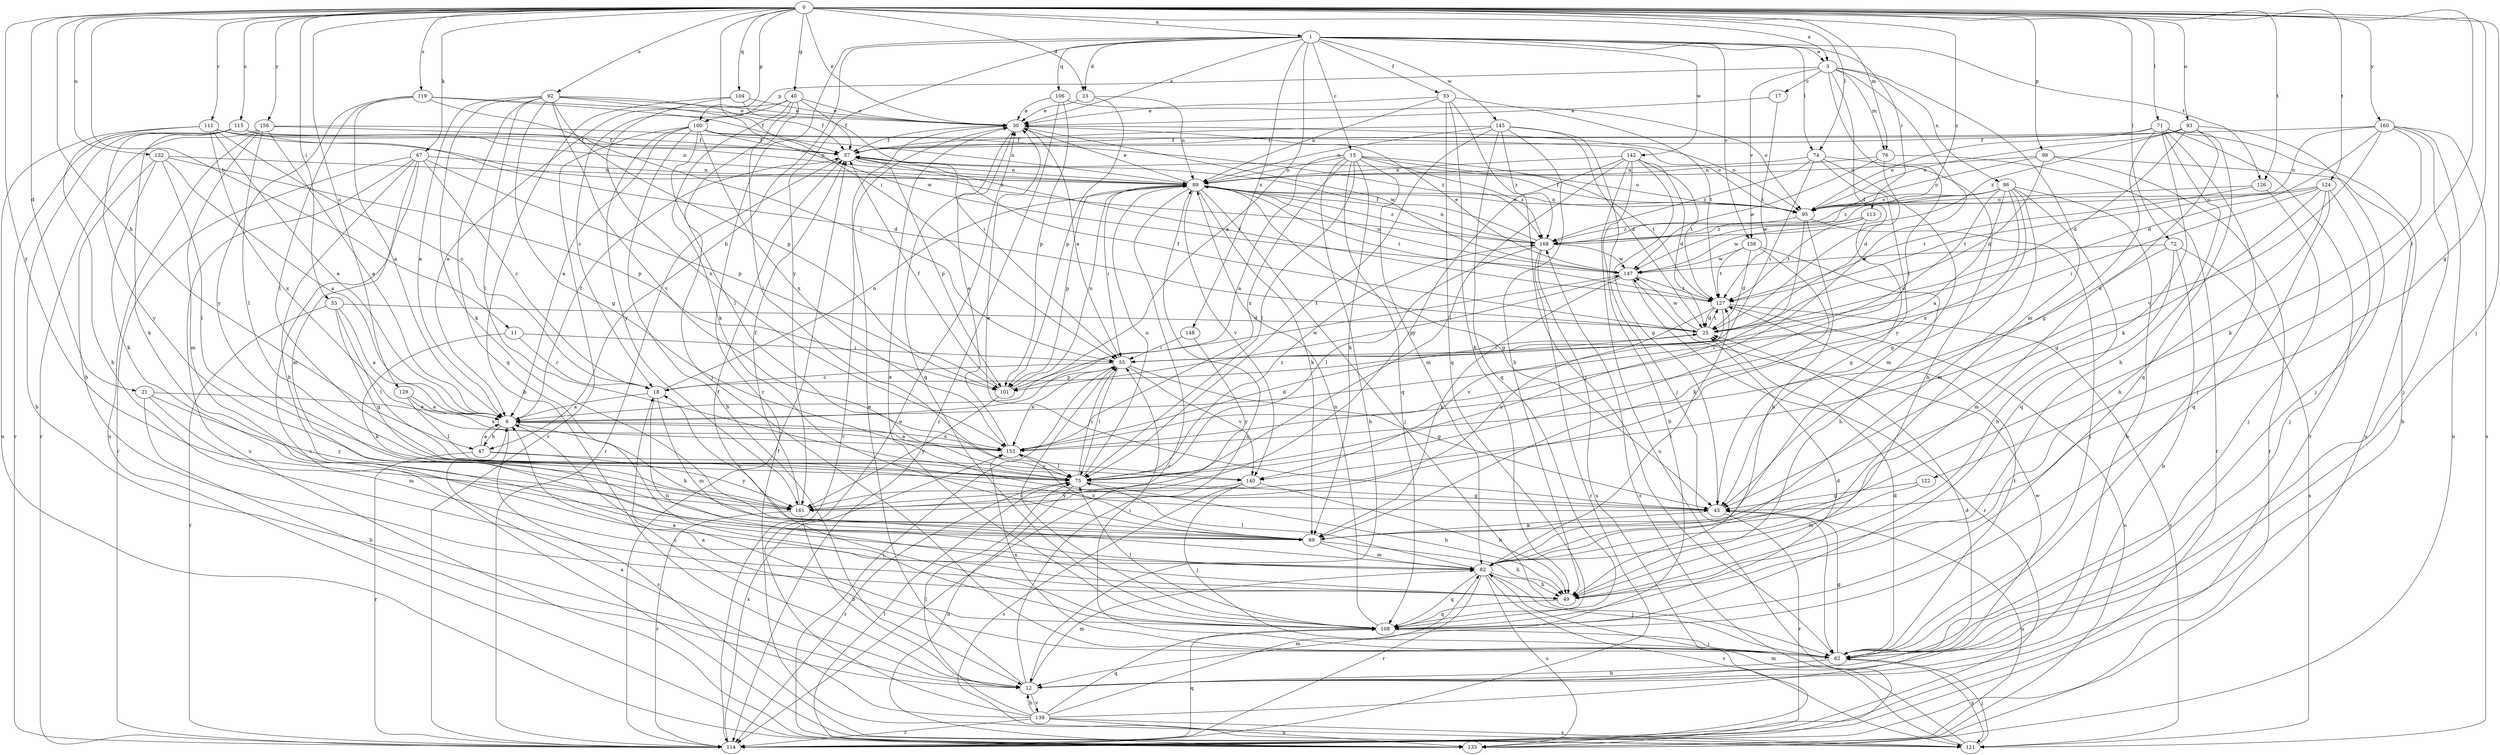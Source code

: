 strict digraph  {
0;
1;
3;
6;
11;
12;
15;
17;
18;
21;
23;
25;
30;
33;
37;
40;
43;
47;
49;
53;
55;
62;
67;
69;
71;
72;
74;
75;
76;
82;
86;
89;
92;
93;
95;
98;
100;
101;
104;
106;
108;
111;
113;
114;
115;
119;
121;
122;
124;
126;
127;
129;
132;
133;
138;
139;
140;
142;
145;
147;
148;
153;
156;
160;
161;
168;
0 -> 1  [label=a];
0 -> 3  [label=a];
0 -> 11  [label=b];
0 -> 21  [label=d];
0 -> 23  [label=d];
0 -> 30  [label=e];
0 -> 40  [label=g];
0 -> 43  [label=g];
0 -> 47  [label=h];
0 -> 53  [label=i];
0 -> 55  [label=i];
0 -> 62  [label=j];
0 -> 67  [label=k];
0 -> 71  [label=l];
0 -> 72  [label=l];
0 -> 74  [label=l];
0 -> 76  [label=m];
0 -> 92  [label=o];
0 -> 93  [label=o];
0 -> 98  [label=p];
0 -> 100  [label=p];
0 -> 104  [label=q];
0 -> 111  [label=r];
0 -> 115  [label=s];
0 -> 119  [label=s];
0 -> 122  [label=t];
0 -> 124  [label=t];
0 -> 126  [label=t];
0 -> 129  [label=u];
0 -> 132  [label=u];
0 -> 156  [label=y];
0 -> 160  [label=y];
0 -> 161  [label=y];
0 -> 168  [label=z];
1 -> 3  [label=a];
1 -> 6  [label=a];
1 -> 15  [label=c];
1 -> 23  [label=d];
1 -> 30  [label=e];
1 -> 33  [label=f];
1 -> 47  [label=h];
1 -> 74  [label=l];
1 -> 106  [label=q];
1 -> 113  [label=r];
1 -> 114  [label=r];
1 -> 126  [label=t];
1 -> 138  [label=v];
1 -> 142  [label=w];
1 -> 145  [label=w];
1 -> 148  [label=x];
1 -> 161  [label=y];
3 -> 17  [label=c];
3 -> 25  [label=d];
3 -> 75  [label=l];
3 -> 76  [label=m];
3 -> 82  [label=m];
3 -> 86  [label=n];
3 -> 100  [label=p];
3 -> 138  [label=v];
3 -> 153  [label=x];
6 -> 37  [label=f];
6 -> 47  [label=h];
6 -> 69  [label=k];
6 -> 121  [label=s];
6 -> 153  [label=x];
11 -> 18  [label=c];
11 -> 55  [label=i];
11 -> 69  [label=k];
12 -> 18  [label=c];
12 -> 25  [label=d];
12 -> 30  [label=e];
12 -> 82  [label=m];
12 -> 89  [label=n];
12 -> 139  [label=v];
15 -> 6  [label=a];
15 -> 12  [label=b];
15 -> 69  [label=k];
15 -> 75  [label=l];
15 -> 82  [label=m];
15 -> 89  [label=n];
15 -> 95  [label=o];
15 -> 108  [label=q];
15 -> 127  [label=t];
15 -> 153  [label=x];
15 -> 168  [label=z];
17 -> 30  [label=e];
17 -> 127  [label=t];
18 -> 6  [label=a];
18 -> 49  [label=h];
18 -> 82  [label=m];
18 -> 89  [label=n];
21 -> 6  [label=a];
21 -> 12  [label=b];
21 -> 82  [label=m];
21 -> 161  [label=y];
23 -> 30  [label=e];
23 -> 89  [label=n];
23 -> 101  [label=p];
25 -> 37  [label=f];
25 -> 55  [label=i];
25 -> 127  [label=t];
25 -> 147  [label=w];
30 -> 37  [label=f];
30 -> 95  [label=o];
30 -> 108  [label=q];
30 -> 114  [label=r];
30 -> 147  [label=w];
33 -> 30  [label=e];
33 -> 49  [label=h];
33 -> 62  [label=j];
33 -> 89  [label=n];
33 -> 108  [label=q];
33 -> 127  [label=t];
37 -> 89  [label=n];
37 -> 101  [label=p];
37 -> 114  [label=r];
40 -> 6  [label=a];
40 -> 18  [label=c];
40 -> 30  [label=e];
40 -> 37  [label=f];
40 -> 62  [label=j];
40 -> 69  [label=k];
40 -> 75  [label=l];
43 -> 30  [label=e];
43 -> 69  [label=k];
43 -> 114  [label=r];
43 -> 133  [label=u];
47 -> 6  [label=a];
47 -> 114  [label=r];
47 -> 140  [label=v];
47 -> 161  [label=y];
49 -> 108  [label=q];
53 -> 6  [label=a];
53 -> 25  [label=d];
53 -> 43  [label=g];
53 -> 75  [label=l];
53 -> 114  [label=r];
55 -> 18  [label=c];
55 -> 30  [label=e];
55 -> 43  [label=g];
55 -> 75  [label=l];
55 -> 101  [label=p];
55 -> 140  [label=v];
55 -> 153  [label=x];
62 -> 6  [label=a];
62 -> 12  [label=b];
62 -> 25  [label=d];
62 -> 43  [label=g];
62 -> 55  [label=i];
62 -> 121  [label=s];
62 -> 127  [label=t];
62 -> 153  [label=x];
67 -> 18  [label=c];
67 -> 49  [label=h];
67 -> 82  [label=m];
67 -> 89  [label=n];
67 -> 101  [label=p];
67 -> 114  [label=r];
67 -> 121  [label=s];
67 -> 133  [label=u];
69 -> 18  [label=c];
69 -> 49  [label=h];
69 -> 82  [label=m];
69 -> 153  [label=x];
71 -> 37  [label=f];
71 -> 43  [label=g];
71 -> 49  [label=h];
71 -> 62  [label=j];
71 -> 69  [label=k];
71 -> 95  [label=o];
71 -> 114  [label=r];
71 -> 133  [label=u];
72 -> 12  [label=b];
72 -> 49  [label=h];
72 -> 82  [label=m];
72 -> 121  [label=s];
72 -> 147  [label=w];
74 -> 49  [label=h];
74 -> 55  [label=i];
74 -> 82  [label=m];
74 -> 89  [label=n];
74 -> 161  [label=y];
74 -> 168  [label=z];
75 -> 43  [label=g];
75 -> 49  [label=h];
75 -> 55  [label=i];
75 -> 89  [label=n];
75 -> 114  [label=r];
75 -> 133  [label=u];
75 -> 168  [label=z];
76 -> 25  [label=d];
76 -> 89  [label=n];
76 -> 114  [label=r];
76 -> 147  [label=w];
82 -> 49  [label=h];
82 -> 62  [label=j];
82 -> 75  [label=l];
82 -> 108  [label=q];
82 -> 114  [label=r];
82 -> 121  [label=s];
82 -> 127  [label=t];
82 -> 133  [label=u];
86 -> 6  [label=a];
86 -> 12  [label=b];
86 -> 18  [label=c];
86 -> 43  [label=g];
86 -> 82  [label=m];
86 -> 95  [label=o];
86 -> 108  [label=q];
86 -> 147  [label=w];
86 -> 153  [label=x];
86 -> 168  [label=z];
89 -> 30  [label=e];
89 -> 43  [label=g];
89 -> 55  [label=i];
89 -> 62  [label=j];
89 -> 69  [label=k];
89 -> 95  [label=o];
89 -> 101  [label=p];
89 -> 114  [label=r];
89 -> 127  [label=t];
89 -> 140  [label=v];
89 -> 168  [label=z];
92 -> 6  [label=a];
92 -> 30  [label=e];
92 -> 37  [label=f];
92 -> 43  [label=g];
92 -> 69  [label=k];
92 -> 75  [label=l];
92 -> 101  [label=p];
92 -> 108  [label=q];
92 -> 140  [label=v];
92 -> 147  [label=w];
93 -> 25  [label=d];
93 -> 37  [label=f];
93 -> 62  [label=j];
93 -> 95  [label=o];
93 -> 108  [label=q];
93 -> 153  [label=x];
93 -> 168  [label=z];
95 -> 37  [label=f];
95 -> 49  [label=h];
95 -> 62  [label=j];
95 -> 75  [label=l];
95 -> 89  [label=n];
95 -> 168  [label=z];
98 -> 12  [label=b];
98 -> 25  [label=d];
98 -> 89  [label=n];
98 -> 95  [label=o];
98 -> 114  [label=r];
100 -> 6  [label=a];
100 -> 12  [label=b];
100 -> 37  [label=f];
100 -> 75  [label=l];
100 -> 95  [label=o];
100 -> 114  [label=r];
100 -> 153  [label=x];
100 -> 161  [label=y];
100 -> 168  [label=z];
101 -> 37  [label=f];
101 -> 89  [label=n];
101 -> 147  [label=w];
101 -> 161  [label=y];
104 -> 12  [label=b];
104 -> 30  [label=e];
104 -> 55  [label=i];
104 -> 153  [label=x];
106 -> 30  [label=e];
106 -> 95  [label=o];
106 -> 101  [label=p];
106 -> 114  [label=r];
108 -> 6  [label=a];
108 -> 25  [label=d];
108 -> 30  [label=e];
108 -> 37  [label=f];
108 -> 55  [label=i];
108 -> 62  [label=j];
108 -> 75  [label=l];
108 -> 89  [label=n];
111 -> 6  [label=a];
111 -> 18  [label=c];
111 -> 37  [label=f];
111 -> 49  [label=h];
111 -> 89  [label=n];
111 -> 133  [label=u];
111 -> 153  [label=x];
111 -> 168  [label=z];
113 -> 43  [label=g];
113 -> 127  [label=t];
113 -> 147  [label=w];
113 -> 168  [label=z];
114 -> 108  [label=q];
114 -> 153  [label=x];
115 -> 12  [label=b];
115 -> 25  [label=d];
115 -> 37  [label=f];
115 -> 69  [label=k];
115 -> 89  [label=n];
115 -> 114  [label=r];
115 -> 161  [label=y];
119 -> 6  [label=a];
119 -> 30  [label=e];
119 -> 37  [label=f];
119 -> 55  [label=i];
119 -> 75  [label=l];
119 -> 161  [label=y];
121 -> 37  [label=f];
121 -> 62  [label=j];
121 -> 82  [label=m];
121 -> 168  [label=z];
122 -> 43  [label=g];
122 -> 82  [label=m];
124 -> 43  [label=g];
124 -> 49  [label=h];
124 -> 55  [label=i];
124 -> 62  [label=j];
124 -> 95  [label=o];
124 -> 108  [label=q];
124 -> 127  [label=t];
126 -> 62  [label=j];
126 -> 95  [label=o];
126 -> 127  [label=t];
127 -> 25  [label=d];
127 -> 37  [label=f];
127 -> 121  [label=s];
127 -> 133  [label=u];
127 -> 140  [label=v];
127 -> 161  [label=y];
129 -> 6  [label=a];
129 -> 75  [label=l];
129 -> 153  [label=x];
132 -> 6  [label=a];
132 -> 49  [label=h];
132 -> 69  [label=k];
132 -> 75  [label=l];
132 -> 89  [label=n];
132 -> 101  [label=p];
133 -> 55  [label=i];
133 -> 75  [label=l];
138 -> 25  [label=d];
138 -> 49  [label=h];
138 -> 69  [label=k];
138 -> 127  [label=t];
138 -> 147  [label=w];
139 -> 6  [label=a];
139 -> 12  [label=b];
139 -> 30  [label=e];
139 -> 75  [label=l];
139 -> 82  [label=m];
139 -> 108  [label=q];
139 -> 114  [label=r];
139 -> 121  [label=s];
139 -> 133  [label=u];
139 -> 147  [label=w];
140 -> 49  [label=h];
140 -> 62  [label=j];
140 -> 121  [label=s];
140 -> 161  [label=y];
142 -> 12  [label=b];
142 -> 25  [label=d];
142 -> 43  [label=g];
142 -> 75  [label=l];
142 -> 89  [label=n];
142 -> 127  [label=t];
142 -> 133  [label=u];
142 -> 161  [label=y];
145 -> 25  [label=d];
145 -> 37  [label=f];
145 -> 49  [label=h];
145 -> 62  [label=j];
145 -> 75  [label=l];
145 -> 89  [label=n];
145 -> 108  [label=q];
145 -> 168  [label=z];
147 -> 30  [label=e];
147 -> 69  [label=k];
147 -> 89  [label=n];
147 -> 101  [label=p];
147 -> 114  [label=r];
147 -> 127  [label=t];
148 -> 55  [label=i];
148 -> 161  [label=y];
153 -> 6  [label=a];
153 -> 25  [label=d];
153 -> 30  [label=e];
153 -> 75  [label=l];
156 -> 6  [label=a];
156 -> 37  [label=f];
156 -> 75  [label=l];
156 -> 82  [label=m];
156 -> 89  [label=n];
156 -> 114  [label=r];
156 -> 133  [label=u];
160 -> 25  [label=d];
160 -> 37  [label=f];
160 -> 62  [label=j];
160 -> 69  [label=k];
160 -> 95  [label=o];
160 -> 121  [label=s];
160 -> 133  [label=u];
160 -> 140  [label=v];
161 -> 12  [label=b];
161 -> 37  [label=f];
161 -> 114  [label=r];
168 -> 37  [label=f];
168 -> 75  [label=l];
168 -> 89  [label=n];
168 -> 114  [label=r];
168 -> 133  [label=u];
168 -> 147  [label=w];
}
